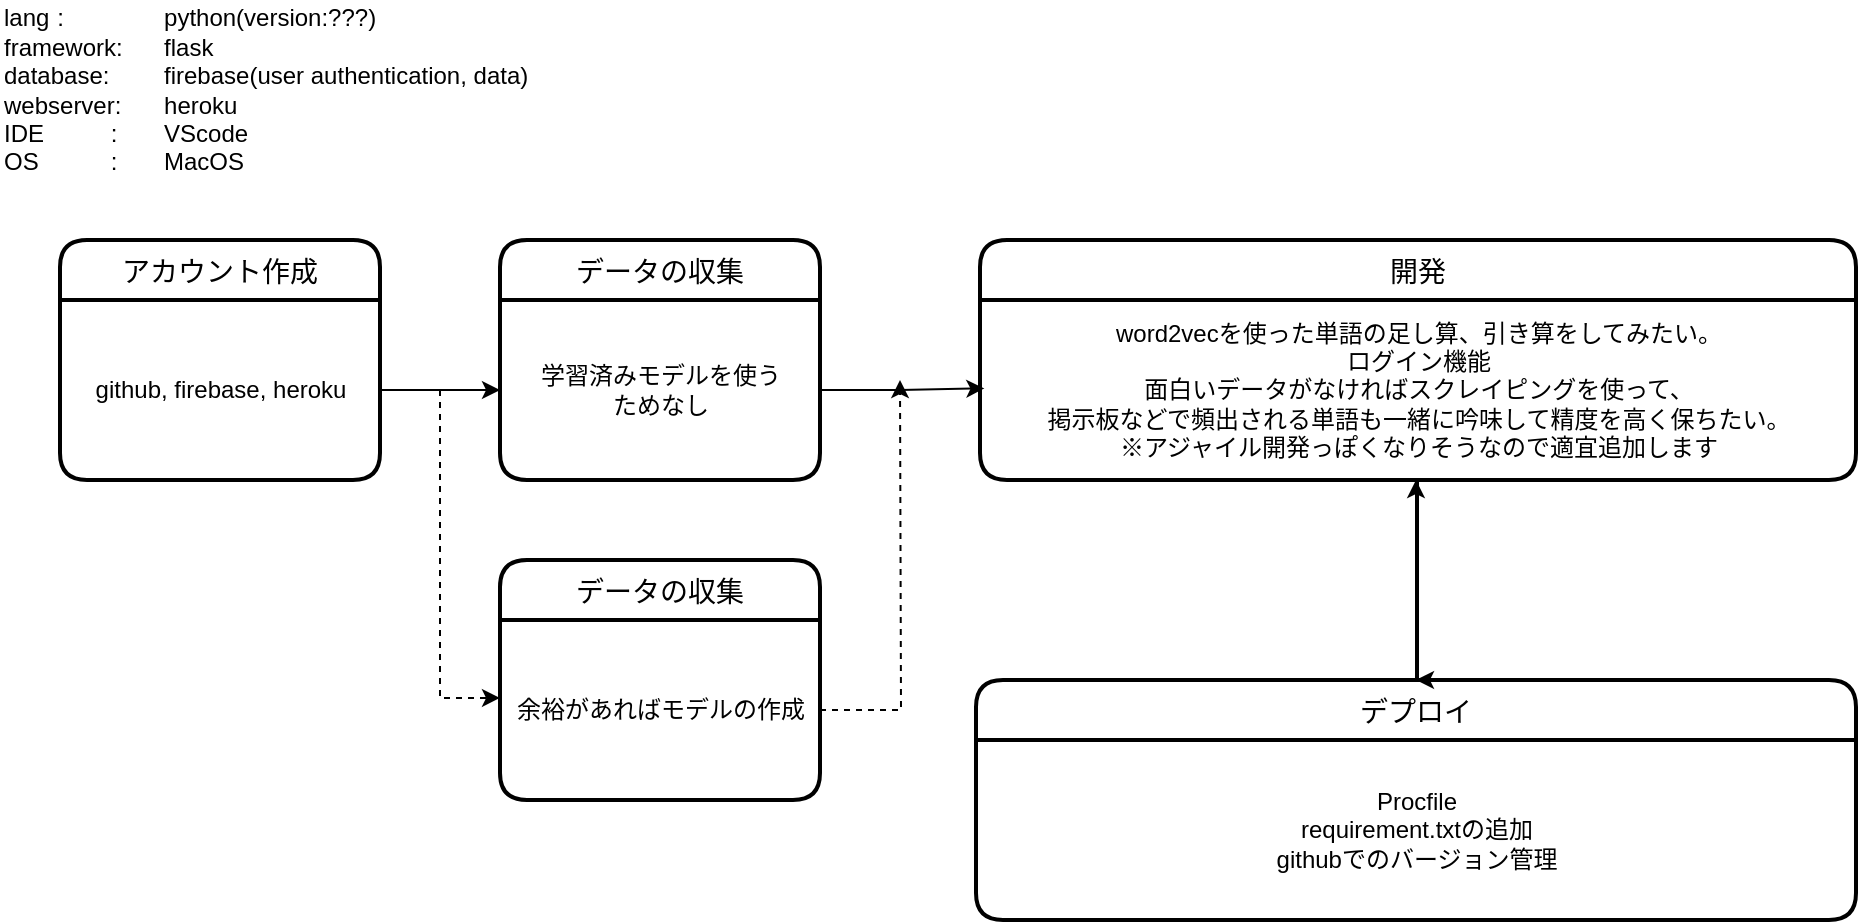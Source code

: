 <mxfile version="15.5.9" type="device" pages="5"><diagram id="xH5YXNeint92M3J40vfN" name="main"><mxGraphModel dx="786" dy="546" grid="1" gridSize="10" guides="1" tooltips="1" connect="1" arrows="1" fold="1" page="1" pageScale="1" pageWidth="827" pageHeight="1169" math="0" shadow="0"><root><mxCell id="0"/><mxCell id="1" parent="0"/><mxCell id="Bvyp36OE5rdPVjIfXgZB-4" value="アカウント作成" style="swimlane;childLayout=stackLayout;horizontal=1;startSize=30;horizontalStack=0;rounded=1;fontSize=14;fontStyle=0;strokeWidth=2;resizeParent=0;resizeLast=1;shadow=0;dashed=0;align=center;" parent="1" vertex="1"><mxGeometry x="30" y="120" width="160" height="120" as="geometry"><mxRectangle x="30" y="120" width="70" height="30" as="alternateBounds"/></mxGeometry></mxCell><mxCell id="Bvyp36OE5rdPVjIfXgZB-8" value="github, firebase, heroku" style="text;html=1;align=center;verticalAlign=middle;resizable=0;points=[];autosize=1;strokeColor=none;" parent="Bvyp36OE5rdPVjIfXgZB-4" vertex="1"><mxGeometry y="30" width="160" height="90" as="geometry"/></mxCell><mxCell id="Bvyp36OE5rdPVjIfXgZB-6" value="データの収集" style="swimlane;childLayout=stackLayout;horizontal=1;startSize=30;horizontalStack=0;rounded=1;fontSize=14;fontStyle=0;strokeWidth=2;resizeParent=0;resizeLast=1;shadow=0;dashed=0;align=center;" parent="1" vertex="1"><mxGeometry x="250" y="120" width="160" height="120" as="geometry"><mxRectangle x="30" y="120" width="70" height="30" as="alternateBounds"/></mxGeometry></mxCell><mxCell id="Bvyp36OE5rdPVjIfXgZB-10" value="学習済みモデルを使う&lt;br&gt;ためなし" style="text;html=1;align=center;verticalAlign=middle;resizable=0;points=[];autosize=1;strokeColor=none;" parent="Bvyp36OE5rdPVjIfXgZB-6" vertex="1"><mxGeometry y="30" width="160" height="90" as="geometry"/></mxCell><mxCell id="Bvyp36OE5rdPVjIfXgZB-7" value="lang&lt;span style=&quot;white-space: pre&quot;&gt;&#9;&lt;/span&gt;:&lt;span style=&quot;white-space: pre&quot;&gt;&#9;&lt;/span&gt;&lt;span style=&quot;white-space: pre&quot;&gt;&#9;&lt;/span&gt;python(version:???)&lt;br&gt;framework:&lt;span style=&quot;white-space: pre&quot;&gt;&#9;&lt;/span&gt;flask&lt;br&gt;database:&lt;span style=&quot;white-space: pre&quot;&gt;&#9;&lt;/span&gt;firebase(user authentication, data)&lt;br&gt;webserver:&lt;span style=&quot;white-space: pre&quot;&gt;&#9;&lt;/span&gt;heroku&lt;br&gt;IDE&lt;span style=&quot;white-space: pre&quot;&gt;&#9;&lt;/span&gt;&lt;span style=&quot;white-space: pre&quot;&gt;&#9;&lt;/span&gt;:&lt;span style=&quot;white-space: pre&quot;&gt;&#9;&lt;/span&gt;VScode&lt;br&gt;OS&lt;span style=&quot;white-space: pre&quot;&gt;&#9;&lt;/span&gt;&lt;span style=&quot;white-space: pre&quot;&gt;&#9;&lt;/span&gt;:&lt;span style=&quot;white-space: pre&quot;&gt;&#9;&lt;/span&gt;MacOS&lt;br&gt;" style="text;html=1;align=left;verticalAlign=middle;resizable=0;points=[];autosize=1;strokeColor=none;" parent="1" vertex="1"><mxGeometry width="280" height="90" as="geometry"/></mxCell><mxCell id="Bvyp36OE5rdPVjIfXgZB-9" style="edgeStyle=orthogonalEdgeStyle;rounded=0;orthogonalLoop=1;jettySize=auto;html=1;" parent="1" source="Bvyp36OE5rdPVjIfXgZB-8" edge="1"><mxGeometry relative="1" as="geometry"><mxPoint x="250" y="195" as="targetPoint"/></mxGeometry></mxCell><mxCell id="Bvyp36OE5rdPVjIfXgZB-11" value="開発" style="swimlane;childLayout=stackLayout;horizontal=1;startSize=30;horizontalStack=0;rounded=1;fontSize=14;fontStyle=0;strokeWidth=2;resizeParent=0;resizeLast=1;shadow=0;dashed=0;align=center;" parent="1" vertex="1"><mxGeometry x="490" y="120" width="438" height="120" as="geometry"><mxRectangle x="30" y="120" width="70" height="30" as="alternateBounds"/></mxGeometry></mxCell><mxCell id="Bvyp36OE5rdPVjIfXgZB-12" value="&lt;div&gt;word2vecを使った単語の足し算、引き算をしてみたい。&lt;span&gt;&#9;&#9;&#9;&#9;&#9;&lt;/span&gt;&lt;/div&gt;&lt;div&gt;ログイン機能&lt;span&gt;&#9;&#9;&#9;&#9;&#9;&lt;/span&gt;&lt;/div&gt;&lt;div&gt;面白いデータがなければスクレイピングを使って、&lt;/div&gt;&lt;div&gt;掲示板などで頻出される単語も一緒に吟味して精度を高く保ちたい。&lt;span&gt;&#9;&#9;&#9;&#9;&#9;&lt;/span&gt;&lt;/div&gt;※アジャイル開発っぽくなりそうなので適宜追加します" style="text;html=1;align=center;verticalAlign=middle;resizable=0;points=[];autosize=1;strokeColor=none;" parent="Bvyp36OE5rdPVjIfXgZB-11" vertex="1"><mxGeometry y="30" width="438" height="90" as="geometry"/></mxCell><mxCell id="Bvyp36OE5rdPVjIfXgZB-13" style="edgeStyle=orthogonalEdgeStyle;rounded=0;orthogonalLoop=1;jettySize=auto;html=1;entryX=0.005;entryY=0.491;entryDx=0;entryDy=0;entryPerimeter=0;" parent="1" source="Bvyp36OE5rdPVjIfXgZB-10" target="Bvyp36OE5rdPVjIfXgZB-12" edge="1"><mxGeometry relative="1" as="geometry"/></mxCell><mxCell id="SoTUp8MFgR1VK6Zsb6d0-11" style="edgeStyle=orthogonalEdgeStyle;rounded=0;orthogonalLoop=1;jettySize=auto;html=1;" edge="1" parent="1" source="SoTUp8MFgR1VK6Zsb6d0-3"><mxGeometry relative="1" as="geometry"><mxPoint x="708" y="240" as="targetPoint"/></mxGeometry></mxCell><mxCell id="SoTUp8MFgR1VK6Zsb6d0-3" value="デプロイ" style="swimlane;childLayout=stackLayout;horizontal=1;startSize=30;horizontalStack=0;rounded=1;fontSize=14;fontStyle=0;strokeWidth=2;resizeParent=0;resizeLast=1;shadow=0;dashed=0;align=center;" vertex="1" parent="1"><mxGeometry x="488" y="340" width="440" height="120" as="geometry"><mxRectangle x="30" y="120" width="70" height="30" as="alternateBounds"/></mxGeometry></mxCell><mxCell id="SoTUp8MFgR1VK6Zsb6d0-4" value="Procfile&lt;br&gt;requirement.txtの追加&lt;br&gt;githubでのバージョン管理" style="text;html=1;align=center;verticalAlign=middle;resizable=0;points=[];autosize=1;strokeColor=none;" vertex="1" parent="SoTUp8MFgR1VK6Zsb6d0-3"><mxGeometry y="30" width="440" height="90" as="geometry"/></mxCell><mxCell id="SoTUp8MFgR1VK6Zsb6d0-10" style="edgeStyle=orthogonalEdgeStyle;rounded=0;orthogonalLoop=1;jettySize=auto;html=1;entryX=0.5;entryY=0;entryDx=0;entryDy=0;" edge="1" parent="1" source="Bvyp36OE5rdPVjIfXgZB-12" target="SoTUp8MFgR1VK6Zsb6d0-3"><mxGeometry relative="1" as="geometry"><Array as="points"><mxPoint x="709" y="340"/></Array></mxGeometry></mxCell><mxCell id="SoTUp8MFgR1VK6Zsb6d0-13" value="データの収集" style="swimlane;childLayout=stackLayout;horizontal=1;startSize=30;horizontalStack=0;rounded=1;fontSize=14;fontStyle=0;strokeWidth=2;resizeParent=0;resizeLast=1;shadow=0;dashed=0;align=center;" vertex="1" parent="1"><mxGeometry x="250" y="280" width="160" height="120" as="geometry"><mxRectangle x="30" y="120" width="70" height="30" as="alternateBounds"/></mxGeometry></mxCell><mxCell id="SoTUp8MFgR1VK6Zsb6d0-14" value="余裕があればモデルの作成" style="text;html=1;align=center;verticalAlign=middle;resizable=0;points=[];autosize=1;strokeColor=none;" vertex="1" parent="SoTUp8MFgR1VK6Zsb6d0-13"><mxGeometry y="30" width="160" height="90" as="geometry"/></mxCell><mxCell id="SoTUp8MFgR1VK6Zsb6d0-16" style="edgeStyle=orthogonalEdgeStyle;rounded=0;orthogonalLoop=1;jettySize=auto;html=1;entryX=0;entryY=0.433;entryDx=0;entryDy=0;entryPerimeter=0;dashed=1;" edge="1" parent="1" source="Bvyp36OE5rdPVjIfXgZB-8" target="SoTUp8MFgR1VK6Zsb6d0-14"><mxGeometry relative="1" as="geometry"/></mxCell><mxCell id="SoTUp8MFgR1VK6Zsb6d0-19" style="edgeStyle=orthogonalEdgeStyle;rounded=0;orthogonalLoop=1;jettySize=auto;html=1;dashed=1;" edge="1" parent="1" source="SoTUp8MFgR1VK6Zsb6d0-14"><mxGeometry relative="1" as="geometry"><mxPoint x="450" y="190" as="targetPoint"/></mxGeometry></mxCell></root></mxGraphModel></diagram><diagram id="MVLD9yL4gTd_Gs14HLgR" name="app.py"><mxGraphModel dx="786" dy="546" grid="1" gridSize="10" guides="1" tooltips="1" connect="1" arrows="1" fold="1" page="1" pageScale="1" pageWidth="827" pageHeight="1169" math="0" shadow="0"><root><mxCell id="3peDCYXVHltc_Az6-IQm-0"/><mxCell id="3peDCYXVHltc_Az6-IQm-1" parent="3peDCYXVHltc_Az6-IQm-0"/><mxCell id="Q20Ti7PRKujZCVlH51Ru-0" value="各ファイルにある関数を呼び出す" style="rounded=1;whiteSpace=wrap;html=1;" parent="3peDCYXVHltc_Az6-IQm-1" vertex="1"><mxGeometry x="490" y="80" width="120" height="60" as="geometry"/></mxCell><mxCell id="Q20Ti7PRKujZCVlH51Ru-2" style="edgeStyle=orthogonalEdgeStyle;rounded=0;orthogonalLoop=1;jettySize=auto;html=1;entryX=0;entryY=0.5;entryDx=0;entryDy=0;" parent="3peDCYXVHltc_Az6-IQm-1" source="Q20Ti7PRKujZCVlH51Ru-1" target="Q20Ti7PRKujZCVlH51Ru-0" edge="1"><mxGeometry relative="1" as="geometry"/></mxCell><mxCell id="Q20Ti7PRKujZCVlH51Ru-1" value="Flask, firebaseのインスタンス作成" style="rounded=1;whiteSpace=wrap;html=1;" parent="3peDCYXVHltc_Az6-IQm-1" vertex="1"><mxGeometry x="80" y="80" width="120" height="60" as="geometry"/></mxCell><mxCell id="Q20Ti7PRKujZCVlH51Ru-3" value="実行" style="text;html=1;strokeColor=none;fillColor=none;align=center;verticalAlign=middle;whiteSpace=wrap;rounded=0;" parent="3peDCYXVHltc_Az6-IQm-1" vertex="1"><mxGeometry x="300" y="90" width="40" height="20" as="geometry"/></mxCell><mxCell id="Q20Ti7PRKujZCVlH51Ru-6" style="edgeStyle=orthogonalEdgeStyle;rounded=0;orthogonalLoop=1;jettySize=auto;html=1;entryX=0;entryY=0.5;entryDx=0;entryDy=0;" parent="3peDCYXVHltc_Az6-IQm-1" source="Q20Ti7PRKujZCVlH51Ru-5" target="Q20Ti7PRKujZCVlH51Ru-0" edge="1"><mxGeometry relative="1" as="geometry"/></mxCell><mxCell id="Q20Ti7PRKujZCVlH51Ru-5" value="ルーティング設定" style="rounded=1;whiteSpace=wrap;html=1;" parent="3peDCYXVHltc_Az6-IQm-1" vertex="1"><mxGeometry x="230" y="140" width="110" height="60" as="geometry"/></mxCell></root></mxGraphModel></diagram><diagram id="RjvEZUZ0rzdhmD1gpl1p" name="index.html"><mxGraphModel dx="786" dy="546" grid="1" gridSize="10" guides="1" tooltips="1" connect="1" arrows="1" fold="1" page="1" pageScale="1" pageWidth="827" pageHeight="1169" math="0" shadow="0"><root><mxCell id="2dbX0tjWxJWn3pphhv4R-0"/><mxCell id="2dbX0tjWxJWn3pphhv4R-1" parent="2dbX0tjWxJWn3pphhv4R-0"/><mxCell id="2dbX0tjWxJWn3pphhv4R-6" style="edgeStyle=orthogonalEdgeStyle;rounded=0;orthogonalLoop=1;jettySize=auto;html=1;entryX=0;entryY=0.5;entryDx=0;entryDy=0;" parent="2dbX0tjWxJWn3pphhv4R-1" source="2dbX0tjWxJWn3pphhv4R-2" target="2dbX0tjWxJWn3pphhv4R-5" edge="1"><mxGeometry relative="1" as="geometry"/></mxCell><mxCell id="2dbX0tjWxJWn3pphhv4R-2" value="pythonからのデータを受け取る" style="rounded=1;whiteSpace=wrap;html=1;" parent="2dbX0tjWxJWn3pphhv4R-1" vertex="1"><mxGeometry x="270" y="120" width="120" height="60" as="geometry"/></mxCell><mxCell id="2dbX0tjWxJWn3pphhv4R-7" style="edgeStyle=orthogonalEdgeStyle;rounded=0;orthogonalLoop=1;jettySize=auto;html=1;" parent="2dbX0tjWxJWn3pphhv4R-1" source="2dbX0tjWxJWn3pphhv4R-3" edge="1"><mxGeometry relative="1" as="geometry"><mxPoint x="540" y="250" as="targetPoint"/></mxGeometry></mxCell><mxCell id="2dbX0tjWxJWn3pphhv4R-3" value="CSSファイルと紐付け" style="rounded=1;whiteSpace=wrap;html=1;" parent="2dbX0tjWxJWn3pphhv4R-1" vertex="1"><mxGeometry x="270" y="220" width="120" height="60" as="geometry"/></mxCell><mxCell id="2dbX0tjWxJWn3pphhv4R-8" style="edgeStyle=orthogonalEdgeStyle;rounded=0;orthogonalLoop=1;jettySize=auto;html=1;entryX=0;entryY=0.5;entryDx=0;entryDy=0;" parent="2dbX0tjWxJWn3pphhv4R-1" source="2dbX0tjWxJWn3pphhv4R-4" target="2dbX0tjWxJWn3pphhv4R-5" edge="1"><mxGeometry relative="1" as="geometry"/></mxCell><mxCell id="2dbX0tjWxJWn3pphhv4R-4" value="jinjaの便利な機能を取り入れたい" style="rounded=1;whiteSpace=wrap;html=1;" parent="2dbX0tjWxJWn3pphhv4R-1" vertex="1"><mxGeometry x="270" y="320" width="120" height="60" as="geometry"/></mxCell><mxCell id="2dbX0tjWxJWn3pphhv4R-5" value="表示" style="rounded=1;whiteSpace=wrap;html=1;" parent="2dbX0tjWxJWn3pphhv4R-1" vertex="1"><mxGeometry x="540" y="220" width="120" height="60" as="geometry"/></mxCell></root></mxGraphModel></diagram><diagram id="85oxmrNKqsbD6ppkaL-M" name="index.css"><mxGraphModel dx="786" dy="546" grid="1" gridSize="10" guides="1" tooltips="1" connect="1" arrows="1" fold="1" page="1" pageScale="1" pageWidth="827" pageHeight="1169" math="0" shadow="0"><root><mxCell id="3XoEi7MgEhubRgdon0Ih-0"/><mxCell id="3XoEi7MgEhubRgdon0Ih-1" parent="3XoEi7MgEhubRgdon0Ih-0"/><mxCell id="3XoEi7MgEhubRgdon0Ih-2" value="" style="rounded=1;whiteSpace=wrap;html=1;" vertex="1" parent="3XoEi7MgEhubRgdon0Ih-1"><mxGeometry x="350" y="250" width="260" height="150" as="geometry"/></mxCell><mxCell id="3XoEi7MgEhubRgdon0Ih-3" value="スタイルの設定 or bootstrapで対応" style="text;html=1;strokeColor=none;fillColor=none;align=center;verticalAlign=middle;whiteSpace=wrap;rounded=0;" vertex="1" parent="3XoEi7MgEhubRgdon0Ih-1"><mxGeometry x="370" y="270" width="210" height="110" as="geometry"/></mxCell></root></mxGraphModel></diagram><diagram id="vRtnwpn-rx46nQ0T3h6u" name="exec.py"><mxGraphModel dx="786" dy="546" grid="1" gridSize="10" guides="1" tooltips="1" connect="1" arrows="1" fold="1" page="1" pageScale="1" pageWidth="827" pageHeight="1169" math="0" shadow="0"><root><mxCell id="OLRvgAZzlzWVwx3fPaCR-0"/><mxCell id="OLRvgAZzlzWVwx3fPaCR-1" parent="OLRvgAZzlzWVwx3fPaCR-0"/><mxCell id="OLRvgAZzlzWVwx3fPaCR-2" value="word2vecインポート" style="rounded=1;whiteSpace=wrap;html=1;" parent="OLRvgAZzlzWVwx3fPaCR-1" vertex="1"><mxGeometry x="340" y="250" width="120" height="60" as="geometry"/></mxCell><mxCell id="OLRvgAZzlzWVwx3fPaCR-3" value="firebase認証" style="rounded=1;whiteSpace=wrap;html=1;" parent="OLRvgAZzlzWVwx3fPaCR-1" vertex="1"><mxGeometry x="530" y="230" width="120" height="60" as="geometry"/></mxCell><mxCell id="OLRvgAZzlzWVwx3fPaCR-4" value="データの処理" style="rounded=1;whiteSpace=wrap;html=1;" parent="OLRvgAZzlzWVwx3fPaCR-1" vertex="1"><mxGeometry x="500" y="360" width="120" height="60" as="geometry"/></mxCell></root></mxGraphModel></diagram></mxfile>